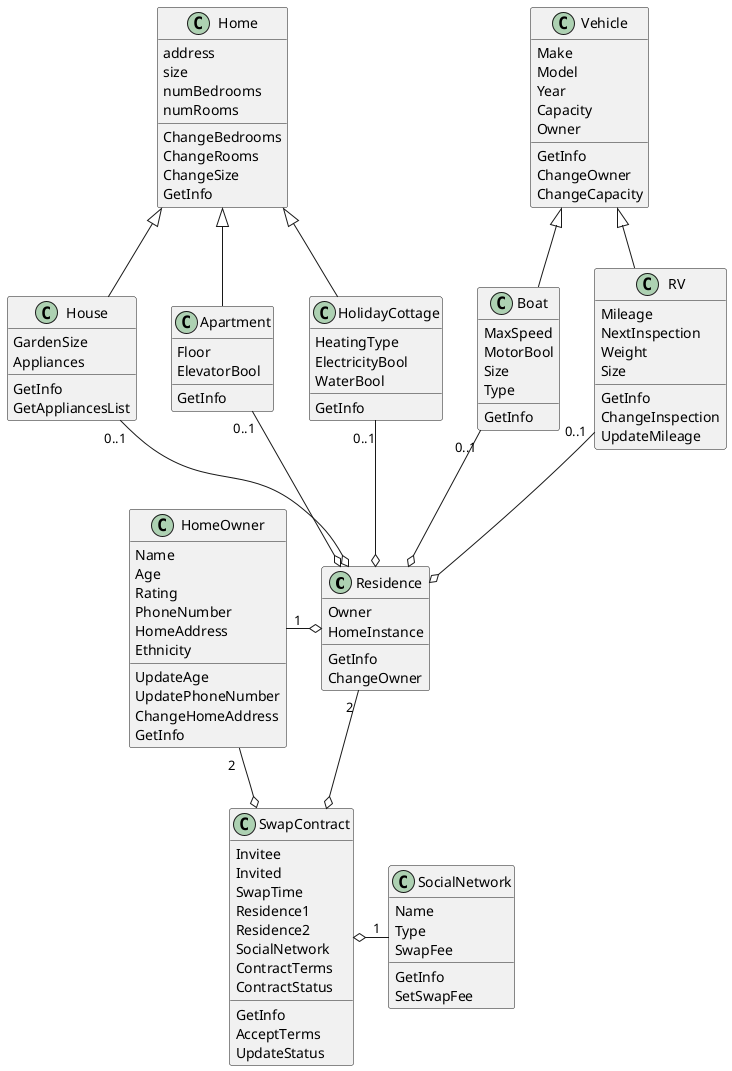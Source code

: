 @startuml

class Residence {
    Owner
    HomeInstance
    __
    GetInfo
    ChangeOwner
}

class Home {
    address
    size
    numBedrooms
    numRooms
    __
    ChangeBedrooms
    ChangeRooms
    ChangeSize
    GetInfo
}

class House {
    GardenSize
    Appliances
    __
    GetInfo
    GetAppliancesList
}

class Apartment {
    Floor
    ElevatorBool
    __
    GetInfo
}

class HolidayCottage {
    HeatingType
    ElectricityBool
    WaterBool
    __
    GetInfo
}

class Vehicle {
    Make
    Model
    Year
    Capacity
    Owner
    __
    GetInfo
    ChangeOwner
    ChangeCapacity
}

class Boat {
    MaxSpeed
    MotorBool
    Size
    Type
    __
    GetInfo
}

class RV {
    Mileage
    NextInspection
    Weight
    Size
    __
    GetInfo
    ChangeInspection
    UpdateMileage
}

class HomeOwner {
    Name
    Age
    Rating
    PhoneNumber
    HomeAddress
    Ethnicity
    __
    UpdateAge
    UpdatePhoneNumber
    ChangeHomeAddress
    GetInfo
}

class SwapContract {
    Invitee
    Invited
    SwapTime
    Residence1
    Residence2
    SocialNetwork
    ContractTerms
    ContractStatus
    __
    GetInfo
    AcceptTerms
    UpdateStatus
}

class SocialNetwork {
    Name
    Type
    SwapFee
    __
    GetInfo
    SetSwapFee
}

House "0..1"--o Residence 
Apartment "0..1"--o Residence
HolidayCottage "0..1"--o Residence
Boat "0..1"--o Residence
RV "0..1"--o Residence

HomeOwner "1"-right-o Residence

Home <|-- House
Home <|-- Apartment
Home <|-- HolidayCottage

Vehicle <|-- Boat
Vehicle <|-- RV


Residence "2 "--o SwapContract
HomeOwner "2  "--o SwapContract

SocialNetwork "1"-left-o SwapContract

@enduml